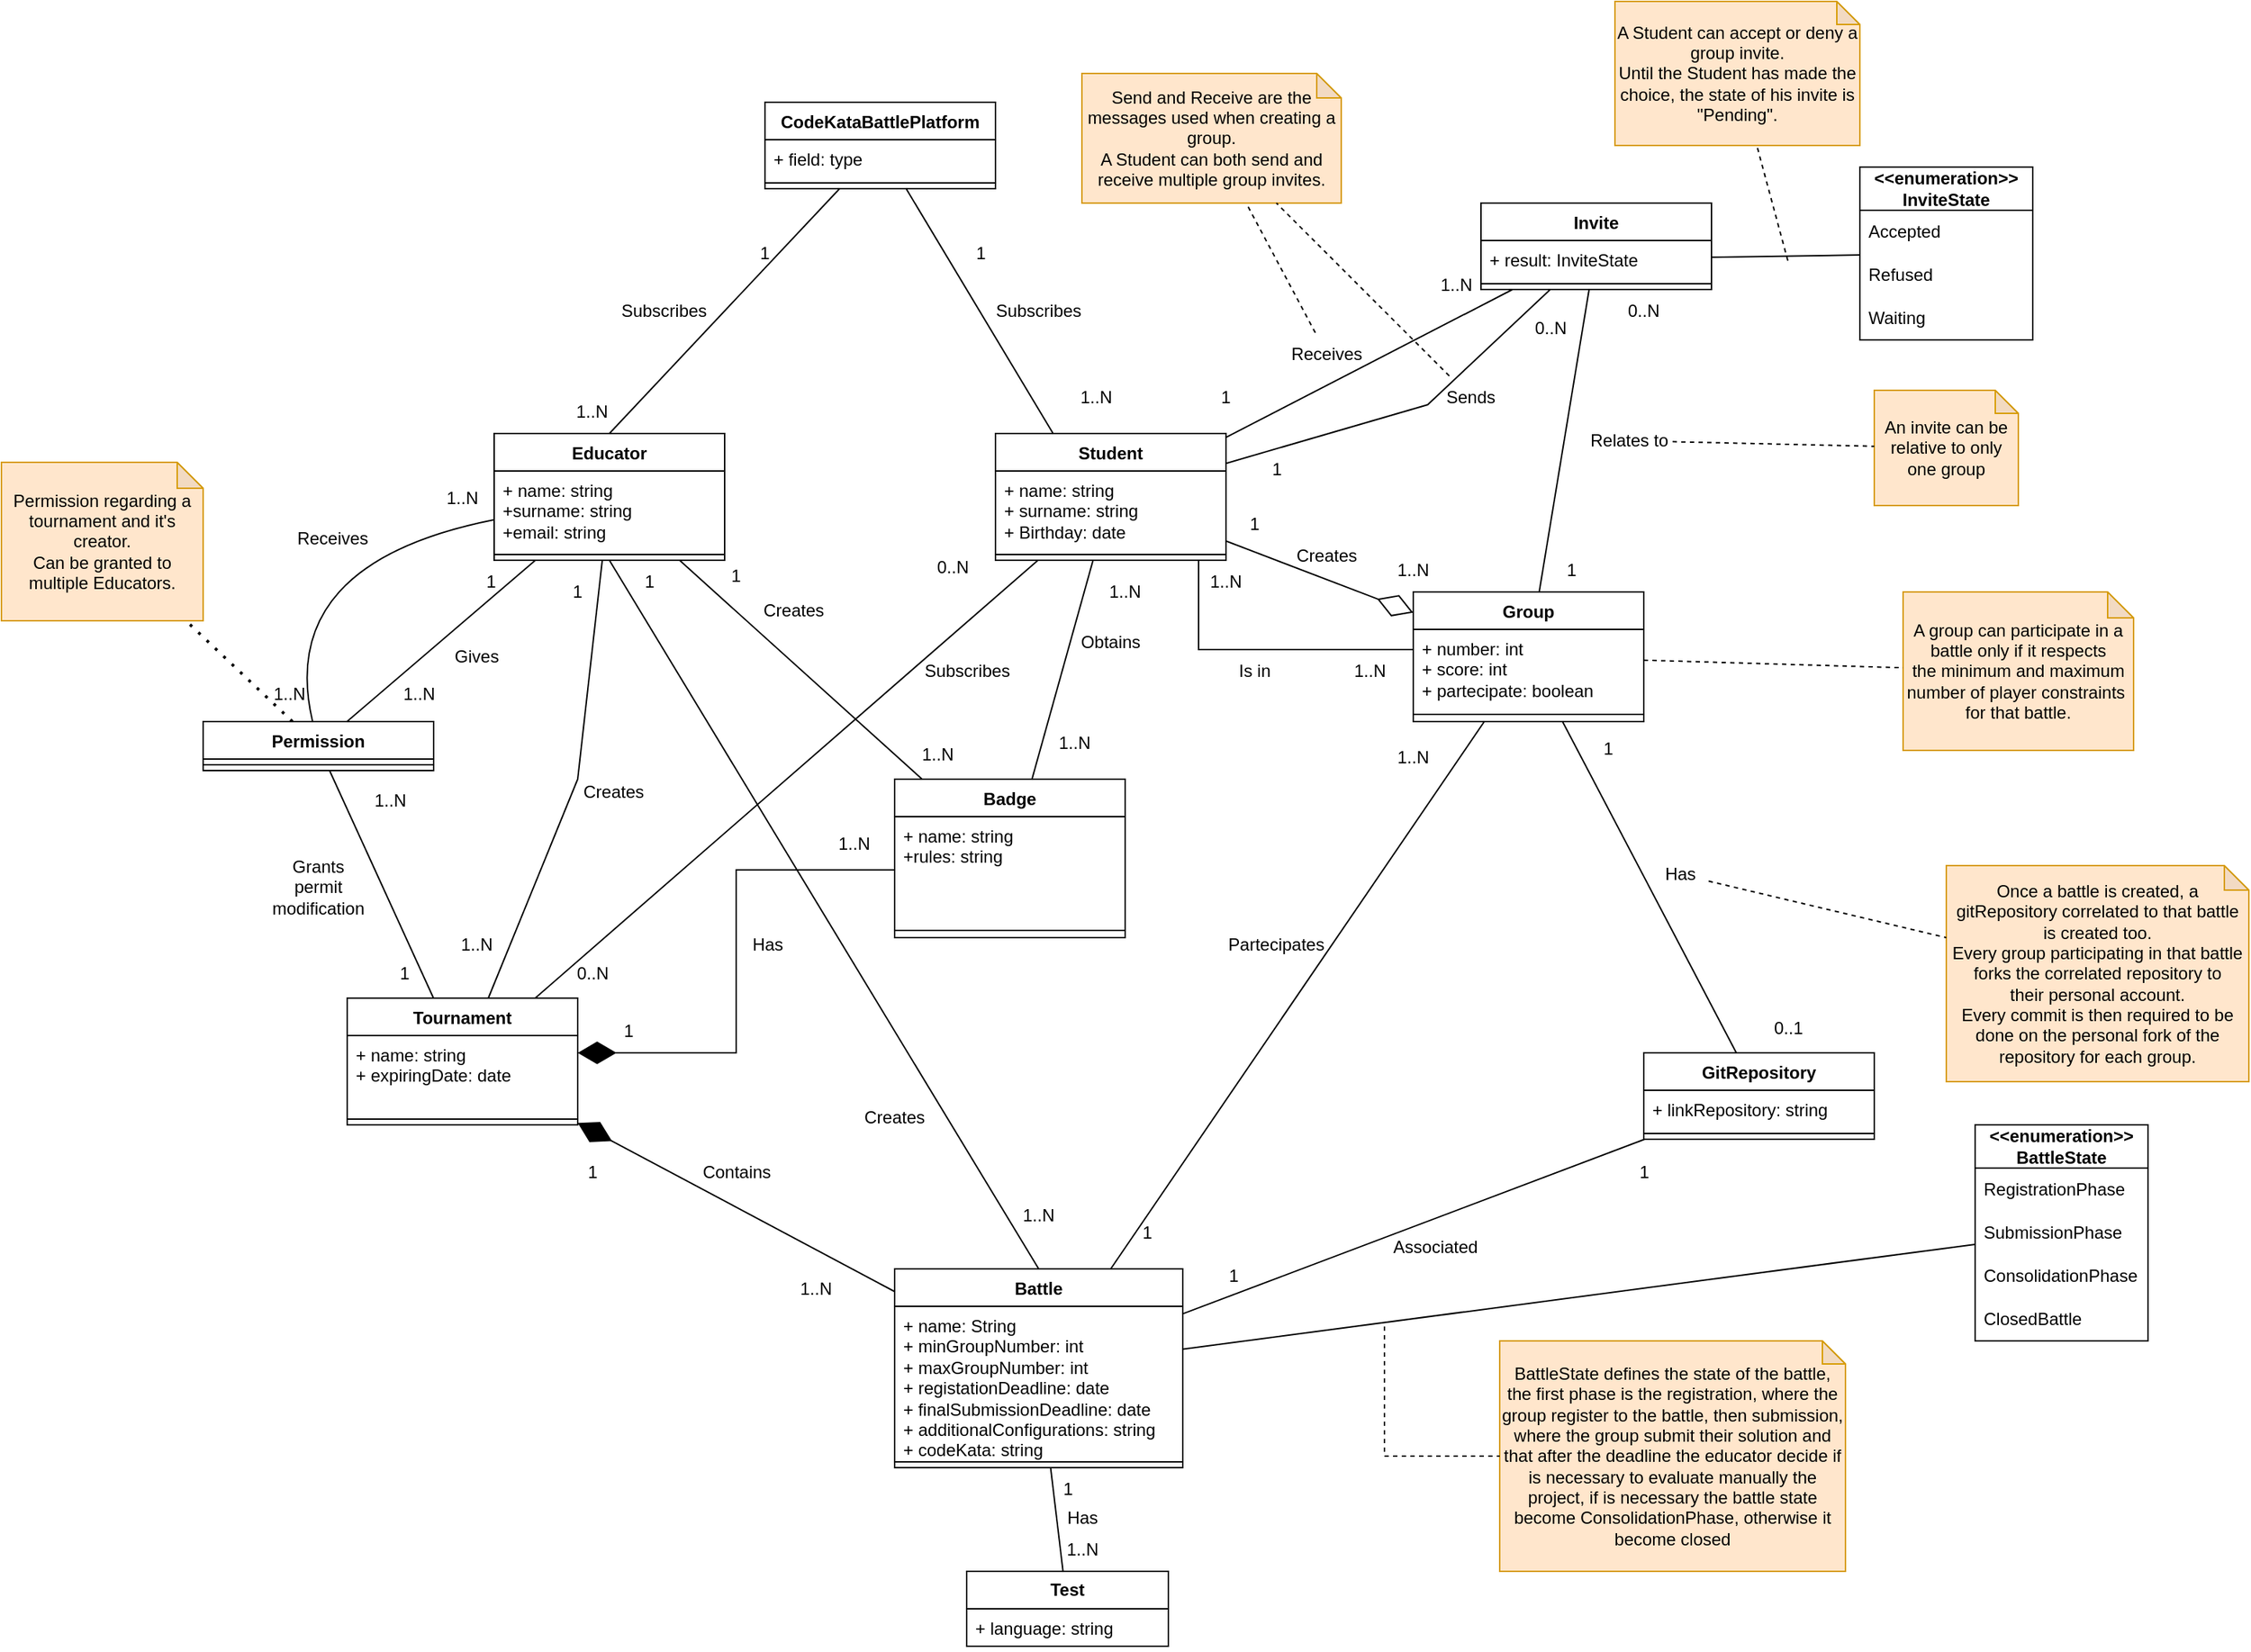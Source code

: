 <mxfile version="22.1.17" type="device">
  <diagram name="Pagina-1" id="TD-ASpUao2gz_EuhN9df">
    <mxGraphModel dx="3218" dy="1066" grid="1" gridSize="10" guides="1" tooltips="1" connect="1" arrows="1" fold="1" page="1" pageScale="1" pageWidth="827" pageHeight="1169" math="0" shadow="0">
      <root>
        <mxCell id="0" />
        <mxCell id="1" parent="0" />
        <mxCell id="EsQn2x5b7RgHpTbDy1mJ-1" value="CodeKataBattlePlatform" style="swimlane;fontStyle=1;align=center;verticalAlign=top;childLayout=stackLayout;horizontal=1;startSize=26;horizontalStack=0;resizeParent=1;resizeParentMax=0;resizeLast=0;collapsible=1;marginBottom=0;whiteSpace=wrap;html=1;" parent="1" vertex="1">
          <mxGeometry x="330" y="90" width="160" height="60" as="geometry" />
        </mxCell>
        <mxCell id="EsQn2x5b7RgHpTbDy1mJ-2" value="+ field: type" style="text;strokeColor=none;fillColor=none;align=left;verticalAlign=top;spacingLeft=4;spacingRight=4;overflow=hidden;rotatable=0;points=[[0,0.5],[1,0.5]];portConstraint=eastwest;whiteSpace=wrap;html=1;" parent="EsQn2x5b7RgHpTbDy1mJ-1" vertex="1">
          <mxGeometry y="26" width="160" height="26" as="geometry" />
        </mxCell>
        <mxCell id="EsQn2x5b7RgHpTbDy1mJ-3" value="" style="line;strokeWidth=1;fillColor=none;align=left;verticalAlign=middle;spacingTop=-1;spacingLeft=3;spacingRight=3;rotatable=0;labelPosition=right;points=[];portConstraint=eastwest;strokeColor=inherit;" parent="EsQn2x5b7RgHpTbDy1mJ-1" vertex="1">
          <mxGeometry y="52" width="160" height="8" as="geometry" />
        </mxCell>
        <mxCell id="EsQn2x5b7RgHpTbDy1mJ-5" value="Educator" style="swimlane;fontStyle=1;align=center;verticalAlign=top;childLayout=stackLayout;horizontal=1;startSize=26;horizontalStack=0;resizeParent=1;resizeParentMax=0;resizeLast=0;collapsible=1;marginBottom=0;whiteSpace=wrap;html=1;" parent="1" vertex="1">
          <mxGeometry x="142" y="320" width="160" height="88" as="geometry" />
        </mxCell>
        <mxCell id="EsQn2x5b7RgHpTbDy1mJ-6" value="+ name: string&lt;br&gt;+surname: string&lt;br&gt;+email: string" style="text;strokeColor=none;fillColor=none;align=left;verticalAlign=top;spacingLeft=4;spacingRight=4;overflow=hidden;rotatable=0;points=[[0,0.5],[1,0.5]];portConstraint=eastwest;whiteSpace=wrap;html=1;" parent="EsQn2x5b7RgHpTbDy1mJ-5" vertex="1">
          <mxGeometry y="26" width="160" height="54" as="geometry" />
        </mxCell>
        <mxCell id="EsQn2x5b7RgHpTbDy1mJ-7" value="" style="line;strokeWidth=1;fillColor=none;align=left;verticalAlign=middle;spacingTop=-1;spacingLeft=3;spacingRight=3;rotatable=0;labelPosition=right;points=[];portConstraint=eastwest;strokeColor=inherit;" parent="EsQn2x5b7RgHpTbDy1mJ-5" vertex="1">
          <mxGeometry y="80" width="160" height="8" as="geometry" />
        </mxCell>
        <mxCell id="3Qpwzfo9yylJ5HZxQCWp-5" style="edgeStyle=orthogonalEdgeStyle;rounded=0;orthogonalLoop=1;jettySize=auto;html=1;endArrow=none;endFill=0;" edge="1" parent="1">
          <mxGeometry relative="1" as="geometry">
            <mxPoint x="630" y="408" as="sourcePoint" />
            <mxPoint x="780" y="470" as="targetPoint" />
            <Array as="points">
              <mxPoint x="631" y="408" />
              <mxPoint x="631" y="470" />
              <mxPoint x="780" y="470" />
            </Array>
          </mxGeometry>
        </mxCell>
        <mxCell id="EsQn2x5b7RgHpTbDy1mJ-9" value="Student&lt;br&gt;" style="swimlane;fontStyle=1;align=center;verticalAlign=top;childLayout=stackLayout;horizontal=1;startSize=26;horizontalStack=0;resizeParent=1;resizeParentMax=0;resizeLast=0;collapsible=1;marginBottom=0;whiteSpace=wrap;html=1;" parent="1" vertex="1">
          <mxGeometry x="490" y="320" width="160" height="88" as="geometry" />
        </mxCell>
        <mxCell id="EsQn2x5b7RgHpTbDy1mJ-10" value="+ name: string&lt;br&gt;+ surname: string&lt;br&gt;+ Birthday: date" style="text;strokeColor=none;fillColor=none;align=left;verticalAlign=top;spacingLeft=4;spacingRight=4;overflow=hidden;rotatable=0;points=[[0,0.5],[1,0.5]];portConstraint=eastwest;whiteSpace=wrap;html=1;" parent="EsQn2x5b7RgHpTbDy1mJ-9" vertex="1">
          <mxGeometry y="26" width="160" height="54" as="geometry" />
        </mxCell>
        <mxCell id="EsQn2x5b7RgHpTbDy1mJ-11" value="" style="line;strokeWidth=1;fillColor=none;align=left;verticalAlign=middle;spacingTop=-1;spacingLeft=3;spacingRight=3;rotatable=0;labelPosition=right;points=[];portConstraint=eastwest;strokeColor=inherit;" parent="EsQn2x5b7RgHpTbDy1mJ-9" vertex="1">
          <mxGeometry y="80" width="160" height="8" as="geometry" />
        </mxCell>
        <mxCell id="EsQn2x5b7RgHpTbDy1mJ-19" value="" style="endArrow=none;html=1;rounded=0;entryX=0.5;entryY=0;entryDx=0;entryDy=0;" parent="1" source="EsQn2x5b7RgHpTbDy1mJ-1" target="EsQn2x5b7RgHpTbDy1mJ-5" edge="1">
          <mxGeometry relative="1" as="geometry">
            <mxPoint x="380" y="340" as="sourcePoint" />
            <mxPoint x="540" y="340" as="targetPoint" />
          </mxGeometry>
        </mxCell>
        <mxCell id="EsQn2x5b7RgHpTbDy1mJ-20" value="" style="endArrow=none;html=1;rounded=0;entryX=0.25;entryY=0;entryDx=0;entryDy=0;" parent="1" source="EsQn2x5b7RgHpTbDy1mJ-1" target="EsQn2x5b7RgHpTbDy1mJ-9" edge="1">
          <mxGeometry relative="1" as="geometry">
            <mxPoint x="725.6" y="159.988" as="sourcePoint" />
            <mxPoint x="540" y="340" as="targetPoint" />
          </mxGeometry>
        </mxCell>
        <mxCell id="EsQn2x5b7RgHpTbDy1mJ-21" value="1..N&lt;br&gt;" style="text;html=1;strokeColor=none;fillColor=none;align=center;verticalAlign=middle;whiteSpace=wrap;rounded=0;" parent="1" vertex="1">
          <mxGeometry x="180" y="290" width="60" height="30" as="geometry" />
        </mxCell>
        <mxCell id="EsQn2x5b7RgHpTbDy1mJ-22" value="1" style="text;html=1;strokeColor=none;fillColor=none;align=center;verticalAlign=middle;whiteSpace=wrap;rounded=0;" parent="1" vertex="1">
          <mxGeometry x="300" y="180" width="60" height="30" as="geometry" />
        </mxCell>
        <mxCell id="EsQn2x5b7RgHpTbDy1mJ-23" value="Subscribes" style="text;html=1;strokeColor=none;fillColor=none;align=center;verticalAlign=middle;whiteSpace=wrap;rounded=0;" parent="1" vertex="1">
          <mxGeometry x="230" y="220" width="60" height="30" as="geometry" />
        </mxCell>
        <mxCell id="EsQn2x5b7RgHpTbDy1mJ-24" value="Subscribes" style="text;html=1;strokeColor=none;fillColor=none;align=center;verticalAlign=middle;whiteSpace=wrap;rounded=0;" parent="1" vertex="1">
          <mxGeometry x="490" y="220" width="60" height="30" as="geometry" />
        </mxCell>
        <mxCell id="EsQn2x5b7RgHpTbDy1mJ-25" value="1" style="text;html=1;strokeColor=none;fillColor=none;align=center;verticalAlign=middle;whiteSpace=wrap;rounded=0;" parent="1" vertex="1">
          <mxGeometry x="450" y="180" width="60" height="30" as="geometry" />
        </mxCell>
        <mxCell id="EsQn2x5b7RgHpTbDy1mJ-26" value="1..N" style="text;html=1;strokeColor=none;fillColor=none;align=center;verticalAlign=middle;whiteSpace=wrap;rounded=0;" parent="1" vertex="1">
          <mxGeometry x="530" y="280" width="60" height="30" as="geometry" />
        </mxCell>
        <mxCell id="EsQn2x5b7RgHpTbDy1mJ-28" value="Group" style="swimlane;fontStyle=1;align=center;verticalAlign=top;childLayout=stackLayout;horizontal=1;startSize=26;horizontalStack=0;resizeParent=1;resizeParentMax=0;resizeLast=0;collapsible=1;marginBottom=0;whiteSpace=wrap;html=1;" parent="1" vertex="1">
          <mxGeometry x="780" y="430" width="160" height="90" as="geometry" />
        </mxCell>
        <mxCell id="EsQn2x5b7RgHpTbDy1mJ-29" value="+ number: int&lt;br&gt;+ score: int&lt;br&gt;+ partecipate: boolean" style="text;strokeColor=none;fillColor=none;align=left;verticalAlign=top;spacingLeft=4;spacingRight=4;overflow=hidden;rotatable=0;points=[[0,0.5],[1,0.5]];portConstraint=eastwest;whiteSpace=wrap;html=1;" parent="EsQn2x5b7RgHpTbDy1mJ-28" vertex="1">
          <mxGeometry y="26" width="160" height="54" as="geometry" />
        </mxCell>
        <mxCell id="EsQn2x5b7RgHpTbDy1mJ-30" value="" style="line;strokeWidth=1;fillColor=none;align=left;verticalAlign=middle;spacingTop=-1;spacingLeft=3;spacingRight=3;rotatable=0;labelPosition=right;points=[];portConstraint=eastwest;strokeColor=inherit;" parent="EsQn2x5b7RgHpTbDy1mJ-28" vertex="1">
          <mxGeometry y="80" width="160" height="10" as="geometry" />
        </mxCell>
        <mxCell id="EsQn2x5b7RgHpTbDy1mJ-36" value="Creates" style="text;html=1;strokeColor=none;fillColor=none;align=center;verticalAlign=middle;whiteSpace=wrap;rounded=0;" parent="1" vertex="1">
          <mxGeometry x="690" y="390" width="60" height="30" as="geometry" />
        </mxCell>
        <mxCell id="EsQn2x5b7RgHpTbDy1mJ-37" value="1..N" style="text;html=1;strokeColor=none;fillColor=none;align=center;verticalAlign=middle;whiteSpace=wrap;rounded=0;" parent="1" vertex="1">
          <mxGeometry x="750" y="400" width="60" height="30" as="geometry" />
        </mxCell>
        <mxCell id="EsQn2x5b7RgHpTbDy1mJ-38" value="1" style="text;html=1;strokeColor=none;fillColor=none;align=center;verticalAlign=middle;whiteSpace=wrap;rounded=0;" parent="1" vertex="1">
          <mxGeometry x="640" y="368" width="60" height="30" as="geometry" />
        </mxCell>
        <mxCell id="EsQn2x5b7RgHpTbDy1mJ-39" value="Tournament&lt;br&gt;" style="swimlane;fontStyle=1;align=center;verticalAlign=top;childLayout=stackLayout;horizontal=1;startSize=26;horizontalStack=0;resizeParent=1;resizeParentMax=0;resizeLast=0;collapsible=1;marginBottom=0;whiteSpace=wrap;html=1;" parent="1" vertex="1">
          <mxGeometry x="40" y="712" width="160" height="88" as="geometry" />
        </mxCell>
        <mxCell id="EsQn2x5b7RgHpTbDy1mJ-40" value="+ name: string&lt;br&gt;+ expiringDate: date&lt;br&gt;" style="text;strokeColor=none;fillColor=none;align=left;verticalAlign=top;spacingLeft=4;spacingRight=4;overflow=hidden;rotatable=0;points=[[0,0.5],[1,0.5]];portConstraint=eastwest;whiteSpace=wrap;html=1;" parent="EsQn2x5b7RgHpTbDy1mJ-39" vertex="1">
          <mxGeometry y="26" width="160" height="54" as="geometry" />
        </mxCell>
        <mxCell id="EsQn2x5b7RgHpTbDy1mJ-41" value="" style="line;strokeWidth=1;fillColor=none;align=left;verticalAlign=middle;spacingTop=-1;spacingLeft=3;spacingRight=3;rotatable=0;labelPosition=right;points=[];portConstraint=eastwest;strokeColor=inherit;" parent="EsQn2x5b7RgHpTbDy1mJ-39" vertex="1">
          <mxGeometry y="80" width="160" height="8" as="geometry" />
        </mxCell>
        <mxCell id="EsQn2x5b7RgHpTbDy1mJ-43" value="Battle&lt;br&gt;" style="swimlane;fontStyle=1;align=center;verticalAlign=top;childLayout=stackLayout;horizontal=1;startSize=26;horizontalStack=0;resizeParent=1;resizeParentMax=0;resizeLast=0;collapsible=1;marginBottom=0;whiteSpace=wrap;html=1;" parent="1" vertex="1">
          <mxGeometry x="420" y="900" width="200" height="138" as="geometry" />
        </mxCell>
        <mxCell id="EsQn2x5b7RgHpTbDy1mJ-44" value="+ name: String&lt;br&gt;+ minGroupNumber: int&lt;br&gt;+ maxGroupNumber: int&lt;br&gt;+ registationDeadline: date&lt;br&gt;+ finalSubmissionDeadline: date&lt;br&gt;+ additionalConfigurations: string&lt;br&gt;+ codeKata: string" style="text;strokeColor=none;fillColor=none;align=left;verticalAlign=top;spacingLeft=4;spacingRight=4;overflow=hidden;rotatable=0;points=[[0,0.5],[1,0.5]];portConstraint=eastwest;whiteSpace=wrap;html=1;" parent="EsQn2x5b7RgHpTbDy1mJ-43" vertex="1">
          <mxGeometry y="26" width="200" height="104" as="geometry" />
        </mxCell>
        <mxCell id="EsQn2x5b7RgHpTbDy1mJ-45" value="" style="line;strokeWidth=1;fillColor=none;align=left;verticalAlign=middle;spacingTop=-1;spacingLeft=3;spacingRight=3;rotatable=0;labelPosition=right;points=[];portConstraint=eastwest;strokeColor=inherit;" parent="EsQn2x5b7RgHpTbDy1mJ-43" vertex="1">
          <mxGeometry y="130" width="200" height="8" as="geometry" />
        </mxCell>
        <mxCell id="EsQn2x5b7RgHpTbDy1mJ-48" value="" style="endArrow=none;html=1;rounded=0;entryX=0.5;entryY=0;entryDx=0;entryDy=0;exitX=0.5;exitY=1;exitDx=0;exitDy=0;" parent="1" source="EsQn2x5b7RgHpTbDy1mJ-5" target="EsQn2x5b7RgHpTbDy1mJ-43" edge="1">
          <mxGeometry relative="1" as="geometry">
            <mxPoint x="227.151" y="404" as="sourcePoint" />
            <mxPoint x="470" y="470" as="targetPoint" />
          </mxGeometry>
        </mxCell>
        <mxCell id="EsQn2x5b7RgHpTbDy1mJ-49" value="Creates" style="text;html=1;strokeColor=none;fillColor=none;align=center;verticalAlign=middle;whiteSpace=wrap;rounded=0;" parent="1" vertex="1">
          <mxGeometry x="195" y="554" width="60" height="30" as="geometry" />
        </mxCell>
        <mxCell id="EsQn2x5b7RgHpTbDy1mJ-50" value="Creates" style="text;html=1;strokeColor=none;fillColor=none;align=center;verticalAlign=middle;whiteSpace=wrap;rounded=0;" parent="1" vertex="1">
          <mxGeometry x="390" y="780" width="60" height="30" as="geometry" />
        </mxCell>
        <mxCell id="EsQn2x5b7RgHpTbDy1mJ-53" value="1" style="text;html=1;strokeColor=none;fillColor=none;align=center;verticalAlign=middle;whiteSpace=wrap;rounded=0;" parent="1" vertex="1">
          <mxGeometry x="170" y="415" width="60" height="30" as="geometry" />
        </mxCell>
        <mxCell id="EsQn2x5b7RgHpTbDy1mJ-54" value="1" style="text;html=1;strokeColor=none;fillColor=none;align=center;verticalAlign=middle;whiteSpace=wrap;rounded=0;" parent="1" vertex="1">
          <mxGeometry x="220" y="408" width="60" height="30" as="geometry" />
        </mxCell>
        <mxCell id="EsQn2x5b7RgHpTbDy1mJ-55" value="1..N" style="text;html=1;strokeColor=none;fillColor=none;align=center;verticalAlign=middle;whiteSpace=wrap;rounded=0;" parent="1" vertex="1">
          <mxGeometry x="100" y="660" width="60" height="30" as="geometry" />
        </mxCell>
        <mxCell id="EsQn2x5b7RgHpTbDy1mJ-57" value="" style="endArrow=none;html=1;rounded=0;exitX=0.75;exitY=0;exitDx=0;exitDy=0;" parent="1" source="EsQn2x5b7RgHpTbDy1mJ-43" target="EsQn2x5b7RgHpTbDy1mJ-28" edge="1">
          <mxGeometry width="50" height="50" relative="1" as="geometry">
            <mxPoint x="680" y="670" as="sourcePoint" />
            <mxPoint x="730" y="620" as="targetPoint" />
          </mxGeometry>
        </mxCell>
        <mxCell id="EsQn2x5b7RgHpTbDy1mJ-59" value="1..N" style="text;html=1;strokeColor=none;fillColor=none;align=center;verticalAlign=middle;whiteSpace=wrap;rounded=0;" parent="1" vertex="1">
          <mxGeometry x="490" y="848" width="60" height="30" as="geometry" />
        </mxCell>
        <mxCell id="EsQn2x5b7RgHpTbDy1mJ-60" value="Partecipates" style="text;html=1;strokeColor=none;fillColor=none;align=center;verticalAlign=middle;whiteSpace=wrap;rounded=0;" parent="1" vertex="1">
          <mxGeometry x="655" y="660" width="60" height="30" as="geometry" />
        </mxCell>
        <mxCell id="EsQn2x5b7RgHpTbDy1mJ-61" value="1..N" style="text;html=1;strokeColor=none;fillColor=none;align=center;verticalAlign=middle;whiteSpace=wrap;rounded=0;" parent="1" vertex="1">
          <mxGeometry x="750" y="530" width="60" height="30" as="geometry" />
        </mxCell>
        <mxCell id="EsQn2x5b7RgHpTbDy1mJ-63" value="1" style="text;html=1;align=center;verticalAlign=middle;resizable=0;points=[];autosize=1;strokeColor=none;fillColor=none;" parent="1" vertex="1">
          <mxGeometry x="580" y="860" width="30" height="30" as="geometry" />
        </mxCell>
        <mxCell id="iYCac2X8l844tVnQC99A-1" value="Badge" style="swimlane;fontStyle=1;align=center;verticalAlign=top;childLayout=stackLayout;horizontal=1;startSize=26;horizontalStack=0;resizeParent=1;resizeParentMax=0;resizeLast=0;collapsible=1;marginBottom=0;whiteSpace=wrap;html=1;" parent="1" vertex="1">
          <mxGeometry x="420" y="560" width="160" height="110" as="geometry" />
        </mxCell>
        <mxCell id="iYCac2X8l844tVnQC99A-2" value="+ name: string&lt;br&gt;+rules: string" style="text;strokeColor=none;fillColor=none;align=left;verticalAlign=top;spacingLeft=4;spacingRight=4;overflow=hidden;rotatable=0;points=[[0,0.5],[1,0.5]];portConstraint=eastwest;whiteSpace=wrap;html=1;" parent="iYCac2X8l844tVnQC99A-1" vertex="1">
          <mxGeometry y="26" width="160" height="74" as="geometry" />
        </mxCell>
        <mxCell id="iYCac2X8l844tVnQC99A-3" value="" style="line;strokeWidth=1;fillColor=none;align=left;verticalAlign=middle;spacingTop=-1;spacingLeft=3;spacingRight=3;rotatable=0;labelPosition=right;points=[];portConstraint=eastwest;strokeColor=inherit;" parent="iYCac2X8l844tVnQC99A-1" vertex="1">
          <mxGeometry y="100" width="160" height="10" as="geometry" />
        </mxCell>
        <mxCell id="iYCac2X8l844tVnQC99A-7" value="" style="endArrow=none;html=1;rounded=0;" parent="1" source="EsQn2x5b7RgHpTbDy1mJ-5" target="iYCac2X8l844tVnQC99A-1" edge="1">
          <mxGeometry relative="1" as="geometry">
            <mxPoint x="290" y="420" as="sourcePoint" />
            <mxPoint x="810" y="150" as="targetPoint" />
          </mxGeometry>
        </mxCell>
        <mxCell id="iYCac2X8l844tVnQC99A-9" value="Creates" style="text;html=1;strokeColor=none;fillColor=none;align=center;verticalAlign=middle;whiteSpace=wrap;rounded=0;" parent="1" vertex="1">
          <mxGeometry x="320" y="428" width="60" height="30" as="geometry" />
        </mxCell>
        <mxCell id="iYCac2X8l844tVnQC99A-10" value="Obtains" style="text;html=1;strokeColor=none;fillColor=none;align=center;verticalAlign=middle;whiteSpace=wrap;rounded=0;" parent="1" vertex="1">
          <mxGeometry x="540" y="450" width="60" height="30" as="geometry" />
        </mxCell>
        <mxCell id="iYCac2X8l844tVnQC99A-11" value="1..N" style="text;html=1;strokeColor=none;fillColor=none;align=center;verticalAlign=middle;whiteSpace=wrap;rounded=0;" parent="1" vertex="1">
          <mxGeometry x="550" y="415" width="60" height="30" as="geometry" />
        </mxCell>
        <mxCell id="iYCac2X8l844tVnQC99A-12" value="1..N" style="text;html=1;strokeColor=none;fillColor=none;align=center;verticalAlign=middle;whiteSpace=wrap;rounded=0;" parent="1" vertex="1">
          <mxGeometry x="515" y="520" width="60" height="30" as="geometry" />
        </mxCell>
        <mxCell id="iYCac2X8l844tVnQC99A-13" value="1..N" style="text;html=1;strokeColor=none;fillColor=none;align=center;verticalAlign=middle;whiteSpace=wrap;rounded=0;" parent="1" vertex="1">
          <mxGeometry x="420" y="528" width="60" height="30" as="geometry" />
        </mxCell>
        <mxCell id="iYCac2X8l844tVnQC99A-14" value="1" style="text;html=1;strokeColor=none;fillColor=none;align=center;verticalAlign=middle;whiteSpace=wrap;rounded=0;" parent="1" vertex="1">
          <mxGeometry x="280" y="404" width="60" height="30" as="geometry" />
        </mxCell>
        <mxCell id="iYCac2X8l844tVnQC99A-16" value="&lt;b&gt;Test&lt;/b&gt;" style="swimlane;fontStyle=0;childLayout=stackLayout;horizontal=1;startSize=26;fillColor=none;horizontalStack=0;resizeParent=1;resizeParentMax=0;resizeLast=0;collapsible=1;marginBottom=0;whiteSpace=wrap;html=1;" parent="1" vertex="1">
          <mxGeometry x="470" y="1110" width="140" height="52" as="geometry" />
        </mxCell>
        <mxCell id="iYCac2X8l844tVnQC99A-17" value="+ language: string" style="text;strokeColor=none;fillColor=none;align=left;verticalAlign=top;spacingLeft=4;spacingRight=4;overflow=hidden;rotatable=0;points=[[0,0.5],[1,0.5]];portConstraint=eastwest;whiteSpace=wrap;html=1;" parent="iYCac2X8l844tVnQC99A-16" vertex="1">
          <mxGeometry y="26" width="140" height="26" as="geometry" />
        </mxCell>
        <mxCell id="iYCac2X8l844tVnQC99A-20" value="" style="endArrow=none;html=1;rounded=0;" parent="1" source="EsQn2x5b7RgHpTbDy1mJ-43" target="iYCac2X8l844tVnQC99A-16" edge="1">
          <mxGeometry relative="1" as="geometry">
            <mxPoint x="380" y="1100" as="sourcePoint" />
            <mxPoint x="540" y="1100" as="targetPoint" />
          </mxGeometry>
        </mxCell>
        <mxCell id="koIIA-zapqMguD-rZjef-1" value="Invite" style="swimlane;fontStyle=1;align=center;verticalAlign=top;childLayout=stackLayout;horizontal=1;startSize=26;horizontalStack=0;resizeParent=1;resizeParentMax=0;resizeLast=0;collapsible=1;marginBottom=0;whiteSpace=wrap;html=1;" parent="1" vertex="1">
          <mxGeometry x="827" y="160" width="160" height="60" as="geometry" />
        </mxCell>
        <mxCell id="koIIA-zapqMguD-rZjef-2" value="+ result: InviteState" style="text;strokeColor=none;fillColor=none;align=left;verticalAlign=top;spacingLeft=4;spacingRight=4;overflow=hidden;rotatable=0;points=[[0,0.5],[1,0.5]];portConstraint=eastwest;whiteSpace=wrap;html=1;" parent="koIIA-zapqMguD-rZjef-1" vertex="1">
          <mxGeometry y="26" width="160" height="26" as="geometry" />
        </mxCell>
        <mxCell id="koIIA-zapqMguD-rZjef-3" value="" style="line;strokeWidth=1;fillColor=none;align=left;verticalAlign=middle;spacingTop=-1;spacingLeft=3;spacingRight=3;rotatable=0;labelPosition=right;points=[];portConstraint=eastwest;strokeColor=inherit;" parent="koIIA-zapqMguD-rZjef-1" vertex="1">
          <mxGeometry y="52" width="160" height="8" as="geometry" />
        </mxCell>
        <mxCell id="koIIA-zapqMguD-rZjef-5" value="" style="endArrow=none;html=1;rounded=0;" parent="1" source="EsQn2x5b7RgHpTbDy1mJ-9" target="koIIA-zapqMguD-rZjef-1" edge="1">
          <mxGeometry relative="1" as="geometry">
            <mxPoint x="580" y="140" as="sourcePoint" />
            <mxPoint x="740" y="140" as="targetPoint" />
            <Array as="points" />
          </mxGeometry>
        </mxCell>
        <mxCell id="koIIA-zapqMguD-rZjef-6" value="" style="endArrow=none;html=1;rounded=0;startArrow=none;startFill=0;strokeWidth=1;targetPerimeterSpacing=0;sourcePerimeterSpacing=0;startSize=24;" parent="1" source="EsQn2x5b7RgHpTbDy1mJ-28" target="koIIA-zapqMguD-rZjef-1" edge="1">
          <mxGeometry relative="1" as="geometry">
            <mxPoint x="660" y="337" as="sourcePoint" />
            <mxPoint x="785" y="280" as="targetPoint" />
          </mxGeometry>
        </mxCell>
        <mxCell id="koIIA-zapqMguD-rZjef-7" value="Relates to" style="text;html=1;strokeColor=none;fillColor=none;align=center;verticalAlign=middle;whiteSpace=wrap;rounded=0;" parent="1" vertex="1">
          <mxGeometry x="900" y="310" width="60" height="30" as="geometry" />
        </mxCell>
        <mxCell id="koIIA-zapqMguD-rZjef-8" value="Receives" style="text;html=1;strokeColor=none;fillColor=none;align=center;verticalAlign=middle;whiteSpace=wrap;rounded=0;" parent="1" vertex="1">
          <mxGeometry x="690" y="250" width="60" height="30" as="geometry" />
        </mxCell>
        <mxCell id="koIIA-zapqMguD-rZjef-9" value="1..N" style="text;html=1;strokeColor=none;fillColor=none;align=center;verticalAlign=middle;whiteSpace=wrap;rounded=0;" parent="1" vertex="1">
          <mxGeometry x="780" y="202" width="60" height="30" as="geometry" />
        </mxCell>
        <mxCell id="koIIA-zapqMguD-rZjef-12" value="1" style="text;html=1;strokeColor=none;fillColor=none;align=center;verticalAlign=middle;whiteSpace=wrap;rounded=0;" parent="1" vertex="1">
          <mxGeometry x="620" y="280" width="60" height="30" as="geometry" />
        </mxCell>
        <mxCell id="koIIA-zapqMguD-rZjef-14" value="0..N" style="text;html=1;strokeColor=none;fillColor=none;align=center;verticalAlign=middle;whiteSpace=wrap;rounded=0;" parent="1" vertex="1">
          <mxGeometry x="910" y="220" width="60" height="30" as="geometry" />
        </mxCell>
        <mxCell id="koIIA-zapqMguD-rZjef-15" value="1" style="text;html=1;strokeColor=none;fillColor=none;align=center;verticalAlign=middle;whiteSpace=wrap;rounded=0;" parent="1" vertex="1">
          <mxGeometry x="860" y="400" width="60" height="30" as="geometry" />
        </mxCell>
        <mxCell id="koIIA-zapqMguD-rZjef-17" value="" style="endArrow=none;html=1;rounded=0;" parent="1" source="EsQn2x5b7RgHpTbDy1mJ-9" target="koIIA-zapqMguD-rZjef-1" edge="1">
          <mxGeometry relative="1" as="geometry">
            <mxPoint x="710" y="320" as="sourcePoint" />
            <mxPoint x="870" y="320" as="targetPoint" />
            <Array as="points">
              <mxPoint x="790" y="300" />
            </Array>
          </mxGeometry>
        </mxCell>
        <mxCell id="koIIA-zapqMguD-rZjef-18" value="Sends" style="text;html=1;strokeColor=none;fillColor=none;align=center;verticalAlign=middle;whiteSpace=wrap;rounded=0;" parent="1" vertex="1">
          <mxGeometry x="790" y="280" width="60" height="30" as="geometry" />
        </mxCell>
        <mxCell id="koIIA-zapqMguD-rZjef-20" value="1" style="text;html=1;align=center;verticalAlign=middle;resizable=0;points=[];autosize=1;strokeColor=none;fillColor=none;" parent="1" vertex="1">
          <mxGeometry x="670" y="330" width="30" height="30" as="geometry" />
        </mxCell>
        <mxCell id="koIIA-zapqMguD-rZjef-21" value="0..N" style="text;html=1;align=center;verticalAlign=middle;resizable=0;points=[];autosize=1;strokeColor=none;fillColor=none;" parent="1" vertex="1">
          <mxGeometry x="850" y="232" width="50" height="30" as="geometry" />
        </mxCell>
        <mxCell id="koIIA-zapqMguD-rZjef-22" value="GitRepository" style="swimlane;fontStyle=1;align=center;verticalAlign=top;childLayout=stackLayout;horizontal=1;startSize=26;horizontalStack=0;resizeParent=1;resizeParentMax=0;resizeLast=0;collapsible=1;marginBottom=0;whiteSpace=wrap;html=1;" parent="1" vertex="1">
          <mxGeometry x="940" y="750" width="160" height="60" as="geometry" />
        </mxCell>
        <mxCell id="koIIA-zapqMguD-rZjef-23" value="+ linkRepository: string" style="text;strokeColor=none;fillColor=none;align=left;verticalAlign=top;spacingLeft=4;spacingRight=4;overflow=hidden;rotatable=0;points=[[0,0.5],[1,0.5]];portConstraint=eastwest;whiteSpace=wrap;html=1;" parent="koIIA-zapqMguD-rZjef-22" vertex="1">
          <mxGeometry y="26" width="160" height="26" as="geometry" />
        </mxCell>
        <mxCell id="koIIA-zapqMguD-rZjef-24" value="" style="line;strokeWidth=1;fillColor=none;align=left;verticalAlign=middle;spacingTop=-1;spacingLeft=3;spacingRight=3;rotatable=0;labelPosition=right;points=[];portConstraint=eastwest;strokeColor=inherit;" parent="koIIA-zapqMguD-rZjef-22" vertex="1">
          <mxGeometry y="52" width="160" height="8" as="geometry" />
        </mxCell>
        <mxCell id="koIIA-zapqMguD-rZjef-28" value="1" style="text;html=1;align=center;verticalAlign=middle;resizable=0;points=[];autosize=1;strokeColor=none;fillColor=none;" parent="1" vertex="1">
          <mxGeometry x="640" y="890" width="30" height="30" as="geometry" />
        </mxCell>
        <mxCell id="koIIA-zapqMguD-rZjef-29" value="1" style="text;html=1;align=center;verticalAlign=middle;resizable=0;points=[];autosize=1;strokeColor=none;fillColor=none;" parent="1" vertex="1">
          <mxGeometry x="925" y="818" width="30" height="30" as="geometry" />
        </mxCell>
        <mxCell id="koIIA-zapqMguD-rZjef-31" value="Associated" style="text;html=1;align=center;verticalAlign=middle;resizable=0;points=[];autosize=1;strokeColor=none;fillColor=none;" parent="1" vertex="1">
          <mxGeometry x="755" y="870" width="80" height="30" as="geometry" />
        </mxCell>
        <mxCell id="koIIA-zapqMguD-rZjef-32" value="1" style="text;html=1;align=center;verticalAlign=middle;resizable=0;points=[];autosize=1;strokeColor=none;fillColor=none;" parent="1" vertex="1">
          <mxGeometry x="900" y="524" width="30" height="30" as="geometry" />
        </mxCell>
        <mxCell id="koIIA-zapqMguD-rZjef-33" value="0..1" style="text;html=1;align=center;verticalAlign=middle;resizable=0;points=[];autosize=1;strokeColor=none;fillColor=none;" parent="1" vertex="1">
          <mxGeometry x="1020" y="718" width="40" height="30" as="geometry" />
        </mxCell>
        <mxCell id="koIIA-zapqMguD-rZjef-34" value="Has" style="text;html=1;align=center;verticalAlign=middle;resizable=0;points=[];autosize=1;strokeColor=none;fillColor=none;" parent="1" vertex="1">
          <mxGeometry x="945" y="611" width="40" height="30" as="geometry" />
        </mxCell>
        <mxCell id="uLIZMeDQ47nWwf-fx937-7" value="1" style="text;html=1;align=center;verticalAlign=middle;resizable=0;points=[];autosize=1;strokeColor=none;fillColor=none;" parent="1" vertex="1">
          <mxGeometry x="195" y="818" width="30" height="30" as="geometry" />
        </mxCell>
        <mxCell id="uLIZMeDQ47nWwf-fx937-8" value="1..N" style="text;html=1;align=center;verticalAlign=middle;resizable=0;points=[];autosize=1;strokeColor=none;fillColor=none;" parent="1" vertex="1">
          <mxGeometry x="340" y="899" width="50" height="30" as="geometry" />
        </mxCell>
        <mxCell id="uLIZMeDQ47nWwf-fx937-9" value="" style="endArrow=none;endFill=0;endSize=24;html=1;rounded=0;" parent="1" source="EsQn2x5b7RgHpTbDy1mJ-43" target="koIIA-zapqMguD-rZjef-22" edge="1">
          <mxGeometry width="160" relative="1" as="geometry">
            <mxPoint x="670" y="850" as="sourcePoint" />
            <mxPoint x="830" y="850" as="targetPoint" />
          </mxGeometry>
        </mxCell>
        <mxCell id="uLIZMeDQ47nWwf-fx937-11" value="" style="endArrow=diamondThin;endFill=1;endSize=24;html=1;rounded=0;" parent="1" source="EsQn2x5b7RgHpTbDy1mJ-43" target="EsQn2x5b7RgHpTbDy1mJ-39" edge="1">
          <mxGeometry width="160" relative="1" as="geometry">
            <mxPoint x="100" y="860" as="sourcePoint" />
            <mxPoint x="260" y="860" as="targetPoint" />
          </mxGeometry>
        </mxCell>
        <mxCell id="uLIZMeDQ47nWwf-fx937-13" value="" style="endArrow=diamondThin;endFill=0;endSize=24;html=1;rounded=0;" parent="1" source="EsQn2x5b7RgHpTbDy1mJ-9" target="EsQn2x5b7RgHpTbDy1mJ-28" edge="1">
          <mxGeometry width="160" relative="1" as="geometry">
            <mxPoint x="640" y="490" as="sourcePoint" />
            <mxPoint x="800" y="490" as="targetPoint" />
          </mxGeometry>
        </mxCell>
        <mxCell id="o4bcMD1-EijBGCS-Pyvz-1" value="Permission regarding a tournament and it&#39;s creator.&#xa;Can be granted to multiple Educators." style="shape=note;whiteSpace=wrap;html=1;backgroundOutline=1;darkOpacity=0.05;fillColor=#ffe6cc;strokeColor=#d79b00;size=18;" parent="1" vertex="1">
          <mxGeometry x="-200" y="340" width="140" height="110" as="geometry" />
        </mxCell>
        <mxCell id="o4bcMD1-EijBGCS-Pyvz-2" value="" style="endArrow=none;dashed=1;html=1;dashPattern=1 3;strokeWidth=2;rounded=0;" parent="1" source="S3LKCFV0lgaDSlcLPn-H-6" target="o4bcMD1-EijBGCS-Pyvz-1" edge="1">
          <mxGeometry width="50" height="50" relative="1" as="geometry">
            <mxPoint x="4.545" y="520" as="sourcePoint" />
            <mxPoint x="70" y="250" as="targetPoint" />
          </mxGeometry>
        </mxCell>
        <mxCell id="o4bcMD1-EijBGCS-Pyvz-4" value="&lt;div&gt;Send and Receive are the messages used when creating a group.&lt;/div&gt;&lt;div&gt;A Student can both send and receive multiple group invites.&lt;/div&gt;" style="shape=note;whiteSpace=wrap;html=1;backgroundOutline=1;darkOpacity=0.05;fillColor=#ffe6cc;strokeColor=#d79b00;size=17;" parent="1" vertex="1">
          <mxGeometry x="550" y="70" width="180" height="90" as="geometry" />
        </mxCell>
        <mxCell id="o4bcMD1-EijBGCS-Pyvz-5" value="" style="endArrow=none;dashed=1;html=1;rounded=0;" parent="1" source="koIIA-zapqMguD-rZjef-8" target="o4bcMD1-EijBGCS-Pyvz-4" edge="1">
          <mxGeometry width="50" height="50" relative="1" as="geometry">
            <mxPoint x="630" y="250" as="sourcePoint" />
            <mxPoint x="680" y="200" as="targetPoint" />
          </mxGeometry>
        </mxCell>
        <mxCell id="o4bcMD1-EijBGCS-Pyvz-6" value="" style="endArrow=none;dashed=1;html=1;rounded=0;" parent="1" source="koIIA-zapqMguD-rZjef-18" target="o4bcMD1-EijBGCS-Pyvz-4" edge="1">
          <mxGeometry width="50" height="50" relative="1" as="geometry">
            <mxPoint x="610" y="260" as="sourcePoint" />
            <mxPoint x="660" y="210" as="targetPoint" />
          </mxGeometry>
        </mxCell>
        <mxCell id="o4bcMD1-EijBGCS-Pyvz-7" value="An invite can be relative to only one group" style="shape=note;whiteSpace=wrap;html=1;backgroundOutline=1;darkOpacity=0.05;fillColor=#ffe6cc;strokeColor=#d79b00;size=16;" parent="1" vertex="1">
          <mxGeometry x="1100" y="290" width="100" height="80" as="geometry" />
        </mxCell>
        <mxCell id="o4bcMD1-EijBGCS-Pyvz-8" value="" style="endArrow=none;dashed=1;html=1;rounded=0;" parent="1" source="koIIA-zapqMguD-rZjef-7" target="o4bcMD1-EijBGCS-Pyvz-7" edge="1">
          <mxGeometry width="50" height="50" relative="1" as="geometry">
            <mxPoint x="1040" y="380" as="sourcePoint" />
            <mxPoint x="1090" y="330" as="targetPoint" />
          </mxGeometry>
        </mxCell>
        <mxCell id="o4bcMD1-EijBGCS-Pyvz-9" value="&lt;div&gt;A group can participate in a battle only if it respects&lt;/div&gt;&lt;div&gt;the minimum and maximum number of player constraints&amp;nbsp;&lt;/div&gt;&lt;div&gt;for that battle.&lt;/div&gt;" style="shape=note;whiteSpace=wrap;html=1;backgroundOutline=1;darkOpacity=0.05;fillColor=#ffe6cc;strokeColor=#d79b00;size=18;" parent="1" vertex="1">
          <mxGeometry x="1120" y="430" width="160" height="110" as="geometry" />
        </mxCell>
        <mxCell id="o4bcMD1-EijBGCS-Pyvz-10" value="" style="endArrow=none;dashed=1;html=1;rounded=0;" parent="1" source="EsQn2x5b7RgHpTbDy1mJ-28" target="o4bcMD1-EijBGCS-Pyvz-9" edge="1">
          <mxGeometry width="50" height="50" relative="1" as="geometry">
            <mxPoint x="1040" y="510" as="sourcePoint" />
            <mxPoint x="1090" y="460" as="targetPoint" />
          </mxGeometry>
        </mxCell>
        <mxCell id="o4bcMD1-EijBGCS-Pyvz-11" value="&lt;div&gt;Once a battle is created, a gitRepository correlated to that battle is created too.&lt;/div&gt;&lt;div&gt;Every group participating in that battle forks the correlated repository to&lt;/div&gt;&lt;div&gt;their personal account.&lt;/div&gt;&lt;div&gt;Every commit is then required to be done on the personal fork of the repository for each group.&lt;/div&gt;" style="shape=note;whiteSpace=wrap;html=1;backgroundOutline=1;darkOpacity=0.05;fillColor=#ffe6cc;strokeColor=#d79b00;size=17;" parent="1" vertex="1">
          <mxGeometry x="1150" y="620" width="210" height="150" as="geometry" />
        </mxCell>
        <mxCell id="o4bcMD1-EijBGCS-Pyvz-12" value="" style="endArrow=none;dashed=1;html=1;rounded=0;" parent="1" source="koIIA-zapqMguD-rZjef-34" target="o4bcMD1-EijBGCS-Pyvz-11" edge="1">
          <mxGeometry width="50" height="50" relative="1" as="geometry">
            <mxPoint x="1140" y="910" as="sourcePoint" />
            <mxPoint x="1190" y="860" as="targetPoint" />
          </mxGeometry>
        </mxCell>
        <mxCell id="o4bcMD1-EijBGCS-Pyvz-13" value="Contains" style="text;html=1;align=center;verticalAlign=middle;resizable=0;points=[];autosize=1;strokeColor=none;fillColor=none;" parent="1" vertex="1">
          <mxGeometry x="275" y="818" width="70" height="30" as="geometry" />
        </mxCell>
        <mxCell id="o4bcMD1-EijBGCS-Pyvz-15" value="" style="endArrow=none;endFill=0;endSize=24;html=1;rounded=0;" parent="1" source="EsQn2x5b7RgHpTbDy1mJ-5" target="EsQn2x5b7RgHpTbDy1mJ-39" edge="1">
          <mxGeometry width="160" relative="1" as="geometry">
            <mxPoint x="120" y="470" as="sourcePoint" />
            <mxPoint x="280" y="470" as="targetPoint" />
            <Array as="points">
              <mxPoint x="200" y="560" />
            </Array>
          </mxGeometry>
        </mxCell>
        <mxCell id="o4bcMD1-EijBGCS-Pyvz-17" value="" style="endArrow=none;endFill=0;endSize=24;html=1;rounded=0;" parent="1" source="koIIA-zapqMguD-rZjef-22" target="EsQn2x5b7RgHpTbDy1mJ-28" edge="1">
          <mxGeometry width="160" relative="1" as="geometry">
            <mxPoint x="860" y="680" as="sourcePoint" />
            <mxPoint x="1020" y="680" as="targetPoint" />
          </mxGeometry>
        </mxCell>
        <mxCell id="o4bcMD1-EijBGCS-Pyvz-18" value="1" style="text;html=1;align=center;verticalAlign=middle;resizable=0;points=[];autosize=1;strokeColor=none;fillColor=none;" parent="1" vertex="1">
          <mxGeometry x="525" y="1038" width="30" height="30" as="geometry" />
        </mxCell>
        <mxCell id="o4bcMD1-EijBGCS-Pyvz-19" value="Has" style="text;html=1;align=center;verticalAlign=middle;resizable=0;points=[];autosize=1;strokeColor=none;fillColor=none;" parent="1" vertex="1">
          <mxGeometry x="530" y="1058" width="40" height="30" as="geometry" />
        </mxCell>
        <mxCell id="o4bcMD1-EijBGCS-Pyvz-20" value="1..N" style="text;html=1;align=center;verticalAlign=middle;resizable=0;points=[];autosize=1;strokeColor=none;fillColor=none;" parent="1" vertex="1">
          <mxGeometry x="525" y="1080" width="50" height="30" as="geometry" />
        </mxCell>
        <mxCell id="o4bcMD1-EijBGCS-Pyvz-21" value="" style="endArrow=none;endFill=0;endSize=24;html=1;rounded=0;" parent="1" source="iYCac2X8l844tVnQC99A-1" target="EsQn2x5b7RgHpTbDy1mJ-9" edge="1">
          <mxGeometry width="160" relative="1" as="geometry">
            <mxPoint x="630" y="570" as="sourcePoint" />
            <mxPoint x="790" y="570" as="targetPoint" />
          </mxGeometry>
        </mxCell>
        <mxCell id="akK5TITHB_UdHHwEMOE8-9" value="" style="endArrow=none;endFill=0;endSize=24;html=1;rounded=0;fontSize=12;curved=1;" parent="1" source="EsQn2x5b7RgHpTbDy1mJ-39" target="S3LKCFV0lgaDSlcLPn-H-6" edge="1">
          <mxGeometry width="160" relative="1" as="geometry">
            <mxPoint x="-70" y="640" as="sourcePoint" />
            <mxPoint x="27.763" y="554" as="targetPoint" />
          </mxGeometry>
        </mxCell>
        <mxCell id="akK5TITHB_UdHHwEMOE8-15" value="Gives" style="text;html=1;strokeColor=none;fillColor=none;align=center;verticalAlign=middle;whiteSpace=wrap;rounded=0;" parent="1" vertex="1">
          <mxGeometry x="100" y="460" width="60" height="30" as="geometry" />
        </mxCell>
        <mxCell id="akK5TITHB_UdHHwEMOE8-16" value="Grants permit modification" style="text;html=1;strokeColor=none;fillColor=none;align=center;verticalAlign=middle;whiteSpace=wrap;rounded=0;rotation=0;" parent="1" vertex="1">
          <mxGeometry x="-10" y="620" width="60" height="30" as="geometry" />
        </mxCell>
        <mxCell id="akK5TITHB_UdHHwEMOE8-19" value="" style="endArrow=none;html=1;rounded=0;fontSize=12;startSize=8;endSize=8;curved=1;" parent="1" source="S3LKCFV0lgaDSlcLPn-H-6" target="EsQn2x5b7RgHpTbDy1mJ-5" edge="1">
          <mxGeometry relative="1" as="geometry">
            <mxPoint x="15.984" y="520" as="sourcePoint" />
            <mxPoint x="-70" y="350" as="targetPoint" />
            <Array as="points">
              <mxPoint x="-10" y="410" />
            </Array>
          </mxGeometry>
        </mxCell>
        <mxCell id="akK5TITHB_UdHHwEMOE8-20" value="" style="endArrow=none;endFill=0;endSize=24;html=1;rounded=0;fontSize=12;curved=1;" parent="1" source="EsQn2x5b7RgHpTbDy1mJ-5" target="S3LKCFV0lgaDSlcLPn-H-6" edge="1">
          <mxGeometry width="160" relative="1" as="geometry">
            <mxPoint x="60" y="440" as="sourcePoint" />
            <mxPoint x="39.85" y="520" as="targetPoint" />
          </mxGeometry>
        </mxCell>
        <mxCell id="akK5TITHB_UdHHwEMOE8-21" value="Receives" style="text;html=1;strokeColor=none;fillColor=none;align=center;verticalAlign=middle;whiteSpace=wrap;rounded=0;" parent="1" vertex="1">
          <mxGeometry y="378" width="60" height="30" as="geometry" />
        </mxCell>
        <mxCell id="akK5TITHB_UdHHwEMOE8-23" value="1" style="text;html=1;strokeColor=none;fillColor=none;align=center;verticalAlign=middle;whiteSpace=wrap;rounded=0;" parent="1" vertex="1">
          <mxGeometry x="110" y="408" width="60" height="30" as="geometry" />
        </mxCell>
        <mxCell id="akK5TITHB_UdHHwEMOE8-24" value="1..N" style="text;html=1;strokeColor=none;fillColor=none;align=center;verticalAlign=middle;whiteSpace=wrap;rounded=0;" parent="1" vertex="1">
          <mxGeometry x="40" y="560" width="60" height="30" as="geometry" />
        </mxCell>
        <mxCell id="akK5TITHB_UdHHwEMOE8-25" value="1" style="text;html=1;strokeColor=none;fillColor=none;align=center;verticalAlign=middle;whiteSpace=wrap;rounded=0;" parent="1" vertex="1">
          <mxGeometry x="50" y="680" width="60" height="30" as="geometry" />
        </mxCell>
        <mxCell id="akK5TITHB_UdHHwEMOE8-27" value="1..N" style="text;html=1;strokeColor=none;fillColor=none;align=center;verticalAlign=middle;whiteSpace=wrap;rounded=0;" parent="1" vertex="1">
          <mxGeometry x="90" y="350" width="60" height="30" as="geometry" />
        </mxCell>
        <mxCell id="akK5TITHB_UdHHwEMOE8-28" value="1..N" style="text;html=1;strokeColor=none;fillColor=none;align=center;verticalAlign=middle;whiteSpace=wrap;rounded=0;" parent="1" vertex="1">
          <mxGeometry x="60" y="486" width="60" height="30" as="geometry" />
        </mxCell>
        <mxCell id="akK5TITHB_UdHHwEMOE8-29" value="1..N" style="text;html=1;strokeColor=none;fillColor=none;align=center;verticalAlign=middle;whiteSpace=wrap;rounded=0;" parent="1" vertex="1">
          <mxGeometry x="-30" y="486" width="60" height="30" as="geometry" />
        </mxCell>
        <mxCell id="-xaAdPW-UOo4mQxg_UhZ-1" value="&lt;b&gt;&amp;lt;&amp;lt;enumeration&amp;gt;&amp;gt;&lt;br&gt;InviteState&lt;/b&gt;" style="swimlane;fontStyle=0;childLayout=stackLayout;horizontal=1;startSize=30;horizontalStack=0;resizeParent=1;resizeParentMax=0;resizeLast=0;collapsible=1;marginBottom=0;whiteSpace=wrap;html=1;" parent="1" vertex="1">
          <mxGeometry x="1090" y="135" width="120" height="120" as="geometry" />
        </mxCell>
        <mxCell id="-xaAdPW-UOo4mQxg_UhZ-2" value="Accepted&lt;span style=&quot;white-space: pre;&quot;&gt;&#x9;&lt;/span&gt;" style="text;strokeColor=none;fillColor=none;align=left;verticalAlign=middle;spacingLeft=4;spacingRight=4;overflow=hidden;points=[[0,0.5],[1,0.5]];portConstraint=eastwest;rotatable=0;whiteSpace=wrap;html=1;" parent="-xaAdPW-UOo4mQxg_UhZ-1" vertex="1">
          <mxGeometry y="30" width="120" height="30" as="geometry" />
        </mxCell>
        <mxCell id="-xaAdPW-UOo4mQxg_UhZ-3" value="Refused" style="text;strokeColor=none;fillColor=none;align=left;verticalAlign=middle;spacingLeft=4;spacingRight=4;overflow=hidden;points=[[0,0.5],[1,0.5]];portConstraint=eastwest;rotatable=0;whiteSpace=wrap;html=1;" parent="-xaAdPW-UOo4mQxg_UhZ-1" vertex="1">
          <mxGeometry y="60" width="120" height="30" as="geometry" />
        </mxCell>
        <mxCell id="-xaAdPW-UOo4mQxg_UhZ-4" value="Waiting" style="text;strokeColor=none;fillColor=none;align=left;verticalAlign=middle;spacingLeft=4;spacingRight=4;overflow=hidden;points=[[0,0.5],[1,0.5]];portConstraint=eastwest;rotatable=0;whiteSpace=wrap;html=1;" parent="-xaAdPW-UOo4mQxg_UhZ-1" vertex="1">
          <mxGeometry y="90" width="120" height="30" as="geometry" />
        </mxCell>
        <mxCell id="-xaAdPW-UOo4mQxg_UhZ-12" value="" style="endArrow=none;html=1;rounded=0;" parent="1" source="koIIA-zapqMguD-rZjef-2" target="-xaAdPW-UOo4mQxg_UhZ-1" edge="1">
          <mxGeometry relative="1" as="geometry">
            <mxPoint x="890" y="50" as="sourcePoint" />
            <mxPoint x="1050" y="50" as="targetPoint" />
          </mxGeometry>
        </mxCell>
        <mxCell id="-xaAdPW-UOo4mQxg_UhZ-13" value="&lt;div&gt;&lt;span style=&quot;background-color: initial;&quot;&gt;A Student can accept or deny a group invite.&lt;/span&gt;&lt;br&gt;&lt;/div&gt;&lt;div&gt;Until the Student has made the choice, the state of his invite is &quot;Pending&quot;.&lt;/div&gt;" style="shape=note;whiteSpace=wrap;html=1;backgroundOutline=1;darkOpacity=0.05;fillColor=#ffe6cc;strokeColor=#d79b00;size=16;" parent="1" vertex="1">
          <mxGeometry x="920" y="20" width="170" height="100" as="geometry" />
        </mxCell>
        <mxCell id="-xaAdPW-UOo4mQxg_UhZ-18" value="" style="endArrow=none;dashed=1;html=1;rounded=0;" parent="1" target="-xaAdPW-UOo4mQxg_UhZ-13" edge="1">
          <mxGeometry width="50" height="50" relative="1" as="geometry">
            <mxPoint x="1040" y="200" as="sourcePoint" />
            <mxPoint x="1080" y="150" as="targetPoint" />
          </mxGeometry>
        </mxCell>
        <mxCell id="J-DPbWgY0Jyy4PXl9U7m-1" value="" style="endArrow=none;html=1;rounded=0;" parent="1" source="EsQn2x5b7RgHpTbDy1mJ-39" target="EsQn2x5b7RgHpTbDy1mJ-9" edge="1">
          <mxGeometry relative="1" as="geometry">
            <mxPoint x="250" y="620" as="sourcePoint" />
            <mxPoint x="530" y="420" as="targetPoint" />
          </mxGeometry>
        </mxCell>
        <mxCell id="J-DPbWgY0Jyy4PXl9U7m-3" value="0..N" style="text;html=1;align=center;verticalAlign=middle;resizable=0;points=[];autosize=1;strokeColor=none;fillColor=none;" parent="1" vertex="1">
          <mxGeometry x="435" y="398" width="50" height="30" as="geometry" />
        </mxCell>
        <mxCell id="J-DPbWgY0Jyy4PXl9U7m-4" value="0..N" style="text;html=1;align=center;verticalAlign=middle;resizable=0;points=[];autosize=1;strokeColor=none;fillColor=none;" parent="1" vertex="1">
          <mxGeometry x="185" y="680" width="50" height="30" as="geometry" />
        </mxCell>
        <mxCell id="J-DPbWgY0Jyy4PXl9U7m-5" value="Subscribes" style="text;html=1;align=center;verticalAlign=middle;resizable=0;points=[];autosize=1;strokeColor=none;fillColor=none;" parent="1" vertex="1">
          <mxGeometry x="430" y="470" width="80" height="30" as="geometry" />
        </mxCell>
        <mxCell id="S3LKCFV0lgaDSlcLPn-H-6" value="Permission" style="swimlane;fontStyle=1;align=center;verticalAlign=top;childLayout=stackLayout;horizontal=1;startSize=26;horizontalStack=0;resizeParent=1;resizeParentMax=0;resizeLast=0;collapsible=1;marginBottom=0;whiteSpace=wrap;html=1;" parent="1" vertex="1">
          <mxGeometry x="-60" y="520" width="160" height="34" as="geometry" />
        </mxCell>
        <mxCell id="S3LKCFV0lgaDSlcLPn-H-8" value="" style="line;strokeWidth=1;fillColor=none;align=left;verticalAlign=middle;spacingTop=-1;spacingLeft=3;spacingRight=3;rotatable=0;labelPosition=right;points=[];portConstraint=eastwest;strokeColor=inherit;" parent="S3LKCFV0lgaDSlcLPn-H-6" vertex="1">
          <mxGeometry y="26" width="160" height="8" as="geometry" />
        </mxCell>
        <mxCell id="AjsdrS8DWmsue9hXb7EJ-1" value="&lt;b&gt;&amp;lt;&amp;lt;enumeration&amp;gt;&amp;gt;&lt;br&gt;BattleState&lt;/b&gt;" style="swimlane;fontStyle=0;childLayout=stackLayout;horizontal=1;startSize=30;horizontalStack=0;resizeParent=1;resizeParentMax=0;resizeLast=0;collapsible=1;marginBottom=0;whiteSpace=wrap;html=1;" parent="1" vertex="1">
          <mxGeometry x="1170" y="800" width="120" height="150" as="geometry" />
        </mxCell>
        <mxCell id="AjsdrS8DWmsue9hXb7EJ-3" value="RegistrationPhase" style="text;strokeColor=none;fillColor=none;align=left;verticalAlign=middle;spacingLeft=4;spacingRight=4;overflow=hidden;points=[[0,0.5],[1,0.5]];portConstraint=eastwest;rotatable=0;whiteSpace=wrap;html=1;" parent="AjsdrS8DWmsue9hXb7EJ-1" vertex="1">
          <mxGeometry y="30" width="120" height="30" as="geometry" />
        </mxCell>
        <mxCell id="AjsdrS8DWmsue9hXb7EJ-2" value="SubmissionPhase" style="text;strokeColor=none;fillColor=none;align=left;verticalAlign=middle;spacingLeft=4;spacingRight=4;overflow=hidden;points=[[0,0.5],[1,0.5]];portConstraint=eastwest;rotatable=0;whiteSpace=wrap;html=1;" parent="AjsdrS8DWmsue9hXb7EJ-1" vertex="1">
          <mxGeometry y="60" width="120" height="30" as="geometry" />
        </mxCell>
        <mxCell id="AjsdrS8DWmsue9hXb7EJ-4" value="ConsolidationPhase" style="text;strokeColor=none;fillColor=none;align=left;verticalAlign=middle;spacingLeft=4;spacingRight=4;overflow=hidden;points=[[0,0.5],[1,0.5]];portConstraint=eastwest;rotatable=0;whiteSpace=wrap;html=1;" parent="AjsdrS8DWmsue9hXb7EJ-1" vertex="1">
          <mxGeometry y="90" width="120" height="30" as="geometry" />
        </mxCell>
        <mxCell id="AjsdrS8DWmsue9hXb7EJ-10" value="ClosedBattle" style="text;strokeColor=none;fillColor=none;align=left;verticalAlign=middle;spacingLeft=4;spacingRight=4;overflow=hidden;points=[[0,0.5],[1,0.5]];portConstraint=eastwest;rotatable=0;whiteSpace=wrap;html=1;" parent="AjsdrS8DWmsue9hXb7EJ-1" vertex="1">
          <mxGeometry y="120" width="120" height="30" as="geometry" />
        </mxCell>
        <mxCell id="AjsdrS8DWmsue9hXb7EJ-6" value="" style="endArrow=none;html=1;rounded=0;" parent="1" source="EsQn2x5b7RgHpTbDy1mJ-43" target="AjsdrS8DWmsue9hXb7EJ-1" edge="1">
          <mxGeometry width="50" height="50" relative="1" as="geometry">
            <mxPoint x="780" y="990" as="sourcePoint" />
            <mxPoint x="830" y="940" as="targetPoint" />
          </mxGeometry>
        </mxCell>
        <mxCell id="AjsdrS8DWmsue9hXb7EJ-8" value="BattleState defines the state of the battle, the first phase is the registration, where the group register to the battle, then submission, where the group submit their solution and that after the deadline the educator decide if is necessary to evaluate manually the project, if is necessary the battle state become ConsolidationPhase, otherwise it become closed" style="shape=note;whiteSpace=wrap;html=1;backgroundOutline=1;darkOpacity=0.05;fillColor=#ffe6cc;strokeColor=#d79b00;size=16;" parent="1" vertex="1">
          <mxGeometry x="840" y="950" width="240" height="160" as="geometry" />
        </mxCell>
        <mxCell id="AjsdrS8DWmsue9hXb7EJ-9" value="" style="endArrow=none;dashed=1;html=1;rounded=0;" parent="1" target="AjsdrS8DWmsue9hXb7EJ-8" edge="1">
          <mxGeometry width="50" height="50" relative="1" as="geometry">
            <mxPoint x="760" y="940" as="sourcePoint" />
            <mxPoint x="740" y="1070" as="targetPoint" />
            <Array as="points">
              <mxPoint x="760" y="1030" />
            </Array>
          </mxGeometry>
        </mxCell>
        <mxCell id="3Qpwzfo9yylJ5HZxQCWp-1" style="edgeStyle=orthogonalEdgeStyle;rounded=0;orthogonalLoop=1;jettySize=auto;html=1;entryX=0;entryY=0.5;entryDx=0;entryDy=0;endArrow=none;endFill=0;startArrow=diamondThin;startFill=1;startSize=24;" edge="1" parent="1" source="EsQn2x5b7RgHpTbDy1mJ-40" target="iYCac2X8l844tVnQC99A-2">
          <mxGeometry relative="1" as="geometry">
            <Array as="points">
              <mxPoint x="310" y="750" />
              <mxPoint x="310" y="623" />
            </Array>
          </mxGeometry>
        </mxCell>
        <mxCell id="3Qpwzfo9yylJ5HZxQCWp-2" value="Has" style="text;html=1;strokeColor=none;fillColor=none;align=center;verticalAlign=middle;whiteSpace=wrap;rounded=0;" vertex="1" parent="1">
          <mxGeometry x="302" y="660" width="60" height="30" as="geometry" />
        </mxCell>
        <mxCell id="3Qpwzfo9yylJ5HZxQCWp-3" value="1..N" style="text;html=1;strokeColor=none;fillColor=none;align=center;verticalAlign=middle;whiteSpace=wrap;rounded=0;" vertex="1" parent="1">
          <mxGeometry x="362" y="590" width="60" height="30" as="geometry" />
        </mxCell>
        <mxCell id="3Qpwzfo9yylJ5HZxQCWp-4" value="1" style="text;html=1;align=center;verticalAlign=middle;resizable=0;points=[];autosize=1;strokeColor=none;fillColor=none;" vertex="1" parent="1">
          <mxGeometry x="220" y="720" width="30" height="30" as="geometry" />
        </mxCell>
        <mxCell id="3Qpwzfo9yylJ5HZxQCWp-6" value="Is in" style="text;html=1;strokeColor=none;fillColor=none;align=center;verticalAlign=middle;whiteSpace=wrap;rounded=0;" vertex="1" parent="1">
          <mxGeometry x="640" y="470" width="60" height="30" as="geometry" />
        </mxCell>
        <mxCell id="3Qpwzfo9yylJ5HZxQCWp-7" value="1..N" style="text;html=1;strokeColor=none;fillColor=none;align=center;verticalAlign=middle;whiteSpace=wrap;rounded=0;" vertex="1" parent="1">
          <mxGeometry x="720" y="470" width="60" height="30" as="geometry" />
        </mxCell>
        <mxCell id="3Qpwzfo9yylJ5HZxQCWp-8" value="1..N" style="text;html=1;strokeColor=none;fillColor=none;align=center;verticalAlign=middle;whiteSpace=wrap;rounded=0;" vertex="1" parent="1">
          <mxGeometry x="620" y="408" width="60" height="30" as="geometry" />
        </mxCell>
      </root>
    </mxGraphModel>
  </diagram>
</mxfile>
